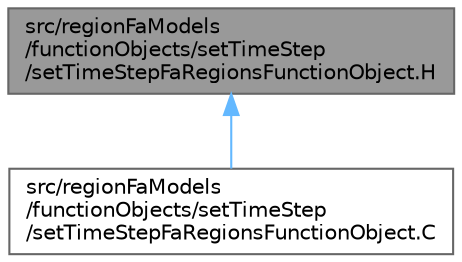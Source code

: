 digraph "src/regionFaModels/functionObjects/setTimeStep/setTimeStepFaRegionsFunctionObject.H"
{
 // LATEX_PDF_SIZE
  bgcolor="transparent";
  edge [fontname=Helvetica,fontsize=10,labelfontname=Helvetica,labelfontsize=10];
  node [fontname=Helvetica,fontsize=10,shape=box,height=0.2,width=0.4];
  Node1 [id="Node000001",label="src/regionFaModels\l/functionObjects/setTimeStep\l/setTimeStepFaRegionsFunctionObject.H",height=0.2,width=0.4,color="gray40", fillcolor="grey60", style="filled", fontcolor="black",tooltip=" "];
  Node1 -> Node2 [id="edge1_Node000001_Node000002",dir="back",color="steelblue1",style="solid",tooltip=" "];
  Node2 [id="Node000002",label="src/regionFaModels\l/functionObjects/setTimeStep\l/setTimeStepFaRegionsFunctionObject.C",height=0.2,width=0.4,color="grey40", fillcolor="white", style="filled",URL="$setTimeStepFaRegionsFunctionObject_8C.html",tooltip=" "];
}
